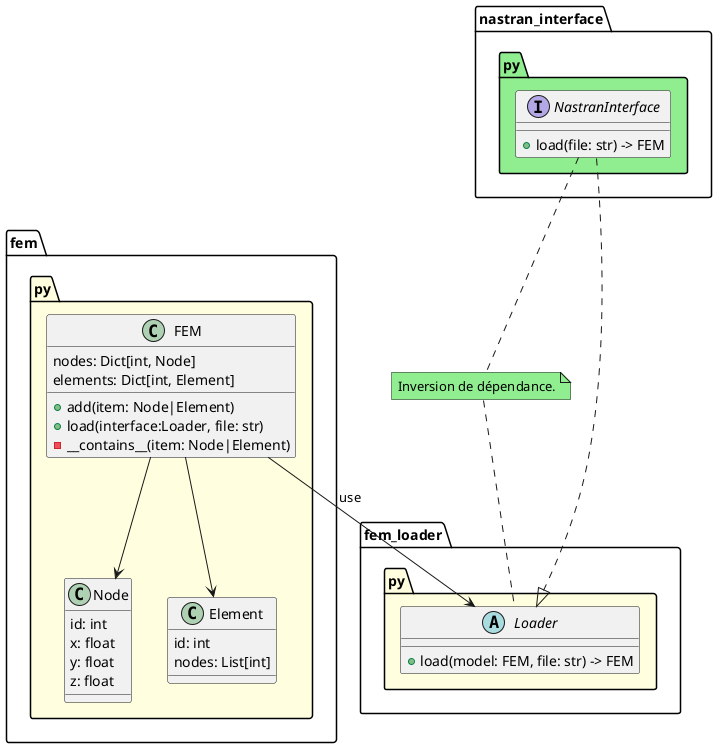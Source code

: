 @startuml

fem.py.FEM --> fem_loader.py.Loader : " use"
fem.py.FEM --> fem.py.Node
fem.py.FEM --> fem.py.Element
nastran_interface.py.NastranInterface ..|> fem_loader.py.Loader

note "Inversion de dépendance." as N2 #LightGreen
nastran_interface.py.NastranInterface .. N2 
N2 .. fem_loader.py.Loader

namespace fem.py #LightYellow {
    class Node {
        id: int
        x: float
        y: float
        z: float
    }

    class Element {
        id: int
        nodes: List[int]
    }

    class FEM {
        nodes: Dict[int, Node]
        elements: Dict[int, Element]
        +add(item: Node|Element)
        +load(interface:Loader, file: str)
        -__contains__(item: Node|Element)
    }
}

namespace fem_loader.py #LightYellow {
    abstract class  Loader {
        +load(model: FEM, file: str) -> FEM
    }
}


namespace nastran_interface.py #LightGreen {
    interface  NastranInterface {
        +load(file: str) -> FEM
    }
}

@enduml

package BASMATI << Database >> #LightBlue {
}

json JSON #LightBlue {
   "fruit":"Apple",
   "size":"Large",
   "color": ["Red", "Green"]
}